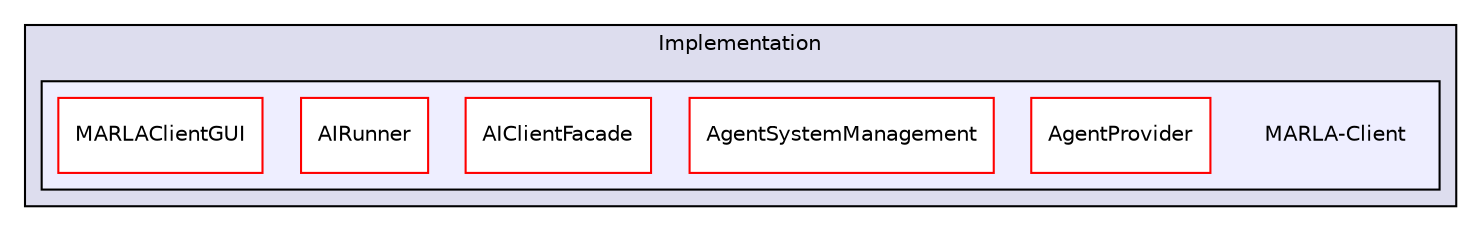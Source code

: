 digraph "D:/Work/Programmieren/Java/D-MARLA/Implementation/MARLA-Client" {
  compound=true
  node [ fontsize="10", fontname="Helvetica"];
  edge [ labelfontsize="10", labelfontname="Helvetica"];
  subgraph clusterdir_df0304752b06677cfa1dca6199f47c69 {
    graph [ bgcolor="#ddddee", pencolor="black", label="Implementation" fontname="Helvetica", fontsize="10", URL="dir_df0304752b06677cfa1dca6199f47c69.html"]
  subgraph clusterdir_9d824b7d9f72e8edc14bfc50d56e5255 {
    graph [ bgcolor="#eeeeff", pencolor="black", label="" URL="dir_9d824b7d9f72e8edc14bfc50d56e5255.html"];
    dir_9d824b7d9f72e8edc14bfc50d56e5255 [shape=plaintext label="MARLA-Client"];
    dir_755c91e1ee74c4a73d3af7c677eed549 [shape=box label="AgentProvider" color="red" fillcolor="white" style="filled" URL="dir_755c91e1ee74c4a73d3af7c677eed549.html"];
    dir_8b18c74ba6eb1d9f7f5416c158d35c91 [shape=box label="AgentSystemManagement" color="red" fillcolor="white" style="filled" URL="dir_8b18c74ba6eb1d9f7f5416c158d35c91.html"];
    dir_e534ca0d26383182336f224296825d5d [shape=box label="AIClientFacade" color="red" fillcolor="white" style="filled" URL="dir_e534ca0d26383182336f224296825d5d.html"];
    dir_92b4037322f4336f317a8e5f8f14553b [shape=box label="AIRunner" color="red" fillcolor="white" style="filled" URL="dir_92b4037322f4336f317a8e5f8f14553b.html"];
    dir_61a8cb7d782d55e344cc6d4601b12e7e [shape=box label="MARLAClientGUI" color="red" fillcolor="white" style="filled" URL="dir_61a8cb7d782d55e344cc6d4601b12e7e.html"];
  }
  }
}
